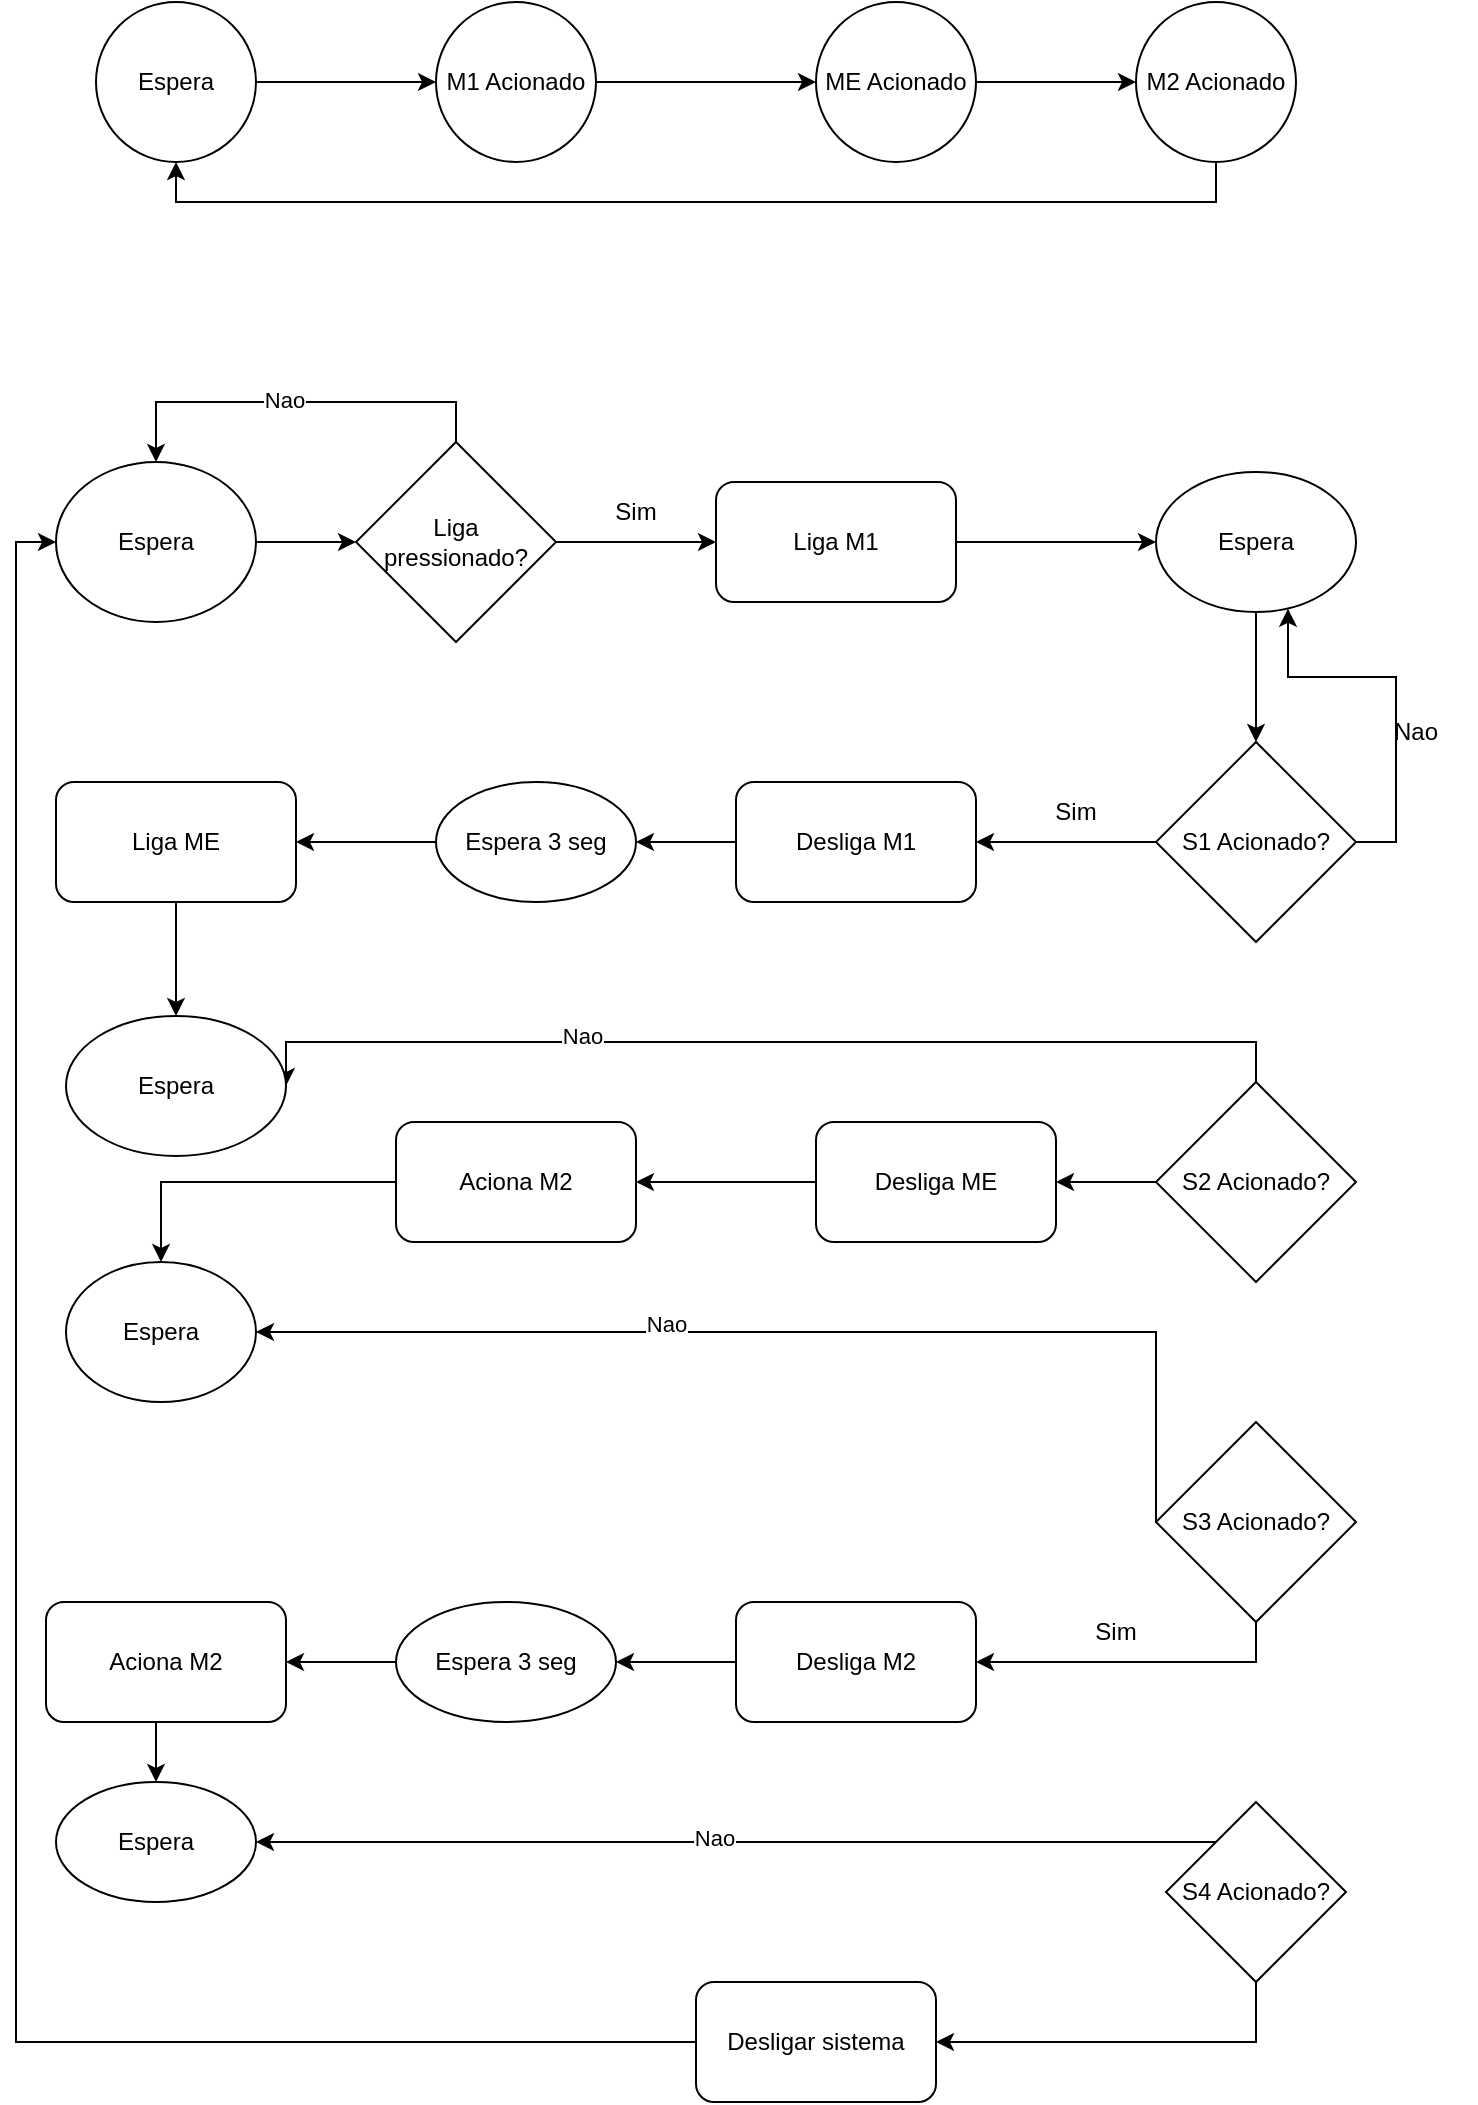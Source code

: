 <mxfile version="21.0.10" type="device"><diagram name="Página-1" id="DQs3HRzMSi80ysE-Otl8"><mxGraphModel dx="1050" dy="2911" grid="1" gridSize="10" guides="1" tooltips="1" connect="1" arrows="1" fold="1" page="1" pageScale="1" pageWidth="827" pageHeight="1169" math="0" shadow="0"><root><mxCell id="0"/><mxCell id="1" parent="0"/><mxCell id="sPgxfqQLyeJ_j8Z6mtUS-7" style="edgeStyle=orthogonalEdgeStyle;rounded=0;orthogonalLoop=1;jettySize=auto;html=1;exitX=1;exitY=0.5;exitDx=0;exitDy=0;entryX=0;entryY=0.5;entryDx=0;entryDy=0;" parent="1" source="sPgxfqQLyeJ_j8Z6mtUS-2" target="sPgxfqQLyeJ_j8Z6mtUS-3" edge="1"><mxGeometry relative="1" as="geometry"/></mxCell><mxCell id="sPgxfqQLyeJ_j8Z6mtUS-2" value="Espera" style="ellipse;whiteSpace=wrap;html=1;aspect=fixed;" parent="1" vertex="1"><mxGeometry x="70" y="-2260" width="80" height="80" as="geometry"/></mxCell><mxCell id="sPgxfqQLyeJ_j8Z6mtUS-8" style="edgeStyle=orthogonalEdgeStyle;rounded=0;orthogonalLoop=1;jettySize=auto;html=1;exitX=1;exitY=0.5;exitDx=0;exitDy=0;entryX=0;entryY=0.5;entryDx=0;entryDy=0;" parent="1" source="sPgxfqQLyeJ_j8Z6mtUS-3" target="sPgxfqQLyeJ_j8Z6mtUS-4" edge="1"><mxGeometry relative="1" as="geometry"/></mxCell><mxCell id="sPgxfqQLyeJ_j8Z6mtUS-3" value="M1 Acionado" style="ellipse;whiteSpace=wrap;html=1;aspect=fixed;" parent="1" vertex="1"><mxGeometry x="240" y="-2260" width="80" height="80" as="geometry"/></mxCell><mxCell id="sPgxfqQLyeJ_j8Z6mtUS-9" style="edgeStyle=orthogonalEdgeStyle;rounded=0;orthogonalLoop=1;jettySize=auto;html=1;exitX=1;exitY=0.5;exitDx=0;exitDy=0;" parent="1" source="sPgxfqQLyeJ_j8Z6mtUS-4" target="sPgxfqQLyeJ_j8Z6mtUS-5" edge="1"><mxGeometry relative="1" as="geometry"/></mxCell><mxCell id="sPgxfqQLyeJ_j8Z6mtUS-4" value="ME Acionado" style="ellipse;whiteSpace=wrap;html=1;aspect=fixed;" parent="1" vertex="1"><mxGeometry x="430" y="-2260" width="80" height="80" as="geometry"/></mxCell><mxCell id="sPgxfqQLyeJ_j8Z6mtUS-11" style="edgeStyle=orthogonalEdgeStyle;rounded=0;orthogonalLoop=1;jettySize=auto;html=1;exitX=0.5;exitY=1;exitDx=0;exitDy=0;entryX=0.5;entryY=1;entryDx=0;entryDy=0;" parent="1" source="sPgxfqQLyeJ_j8Z6mtUS-5" target="sPgxfqQLyeJ_j8Z6mtUS-2" edge="1"><mxGeometry relative="1" as="geometry"/></mxCell><mxCell id="sPgxfqQLyeJ_j8Z6mtUS-5" value="M2 Acionado" style="ellipse;whiteSpace=wrap;html=1;aspect=fixed;" parent="1" vertex="1"><mxGeometry x="590" y="-2260" width="80" height="80" as="geometry"/></mxCell><mxCell id="sPgxfqQLyeJ_j8Z6mtUS-16" style="edgeStyle=orthogonalEdgeStyle;rounded=0;orthogonalLoop=1;jettySize=auto;html=1;exitX=1;exitY=0.5;exitDx=0;exitDy=0;entryX=0;entryY=0.5;entryDx=0;entryDy=0;" parent="1" source="sPgxfqQLyeJ_j8Z6mtUS-13" target="sPgxfqQLyeJ_j8Z6mtUS-15" edge="1"><mxGeometry relative="1" as="geometry"/></mxCell><mxCell id="sPgxfqQLyeJ_j8Z6mtUS-13" value="Espera" style="ellipse;whiteSpace=wrap;html=1;" parent="1" vertex="1"><mxGeometry x="50" y="-2030" width="100" height="80" as="geometry"/></mxCell><mxCell id="sPgxfqQLyeJ_j8Z6mtUS-17" style="edgeStyle=orthogonalEdgeStyle;rounded=0;orthogonalLoop=1;jettySize=auto;html=1;exitX=0.5;exitY=0;exitDx=0;exitDy=0;entryX=0.5;entryY=0;entryDx=0;entryDy=0;" parent="1" source="sPgxfqQLyeJ_j8Z6mtUS-15" target="sPgxfqQLyeJ_j8Z6mtUS-13" edge="1"><mxGeometry relative="1" as="geometry"/></mxCell><mxCell id="sPgxfqQLyeJ_j8Z6mtUS-18" value="Nao" style="edgeLabel;html=1;align=center;verticalAlign=middle;resizable=0;points=[];" parent="sPgxfqQLyeJ_j8Z6mtUS-17" vertex="1" connectable="0"><mxGeometry x="0.062" y="-1" relative="1" as="geometry"><mxPoint as="offset"/></mxGeometry></mxCell><mxCell id="sPgxfqQLyeJ_j8Z6mtUS-20" style="edgeStyle=orthogonalEdgeStyle;rounded=0;orthogonalLoop=1;jettySize=auto;html=1;exitX=1;exitY=0.5;exitDx=0;exitDy=0;" parent="1" source="sPgxfqQLyeJ_j8Z6mtUS-15" edge="1"><mxGeometry relative="1" as="geometry"><mxPoint x="380" y="-1990" as="targetPoint"/></mxGeometry></mxCell><mxCell id="sPgxfqQLyeJ_j8Z6mtUS-15" value="Liga pressionado?" style="rhombus;whiteSpace=wrap;html=1;" parent="1" vertex="1"><mxGeometry x="200" y="-2040" width="100" height="100" as="geometry"/></mxCell><mxCell id="sPgxfqQLyeJ_j8Z6mtUS-21" value="Sim" style="text;html=1;strokeColor=none;fillColor=none;align=center;verticalAlign=middle;whiteSpace=wrap;rounded=0;" parent="1" vertex="1"><mxGeometry x="310" y="-2020" width="60" height="30" as="geometry"/></mxCell><mxCell id="sPgxfqQLyeJ_j8Z6mtUS-32" style="edgeStyle=orthogonalEdgeStyle;rounded=0;orthogonalLoop=1;jettySize=auto;html=1;exitX=1;exitY=0.5;exitDx=0;exitDy=0;entryX=0.66;entryY=0.977;entryDx=0;entryDy=0;entryPerimeter=0;" parent="1" source="sPgxfqQLyeJ_j8Z6mtUS-22" target="sPgxfqQLyeJ_j8Z6mtUS-28" edge="1"><mxGeometry relative="1" as="geometry"/></mxCell><mxCell id="sPgxfqQLyeJ_j8Z6mtUS-35" style="edgeStyle=orthogonalEdgeStyle;rounded=0;orthogonalLoop=1;jettySize=auto;html=1;exitX=0;exitY=0.5;exitDx=0;exitDy=0;" parent="1" source="sPgxfqQLyeJ_j8Z6mtUS-22" target="sPgxfqQLyeJ_j8Z6mtUS-34" edge="1"><mxGeometry relative="1" as="geometry"/></mxCell><mxCell id="sPgxfqQLyeJ_j8Z6mtUS-22" value="S1 Acionado?" style="rhombus;whiteSpace=wrap;html=1;" parent="1" vertex="1"><mxGeometry x="600" y="-1890" width="100" height="100" as="geometry"/></mxCell><mxCell id="sPgxfqQLyeJ_j8Z6mtUS-29" style="edgeStyle=orthogonalEdgeStyle;rounded=0;orthogonalLoop=1;jettySize=auto;html=1;exitX=1;exitY=0.5;exitDx=0;exitDy=0;entryX=0;entryY=0.5;entryDx=0;entryDy=0;" parent="1" source="sPgxfqQLyeJ_j8Z6mtUS-25" target="sPgxfqQLyeJ_j8Z6mtUS-28" edge="1"><mxGeometry relative="1" as="geometry"/></mxCell><mxCell id="sPgxfqQLyeJ_j8Z6mtUS-25" value="Liga M1" style="rounded=1;whiteSpace=wrap;html=1;" parent="1" vertex="1"><mxGeometry x="380" y="-2020" width="120" height="60" as="geometry"/></mxCell><mxCell id="sPgxfqQLyeJ_j8Z6mtUS-30" style="edgeStyle=orthogonalEdgeStyle;rounded=0;orthogonalLoop=1;jettySize=auto;html=1;exitX=0.5;exitY=1;exitDx=0;exitDy=0;" parent="1" source="sPgxfqQLyeJ_j8Z6mtUS-28" target="sPgxfqQLyeJ_j8Z6mtUS-22" edge="1"><mxGeometry relative="1" as="geometry"/></mxCell><mxCell id="sPgxfqQLyeJ_j8Z6mtUS-28" value="Espera" style="ellipse;whiteSpace=wrap;html=1;" parent="1" vertex="1"><mxGeometry x="600" y="-2025" width="100" height="70" as="geometry"/></mxCell><mxCell id="sPgxfqQLyeJ_j8Z6mtUS-33" value="Nao" style="text;html=1;strokeColor=none;fillColor=none;align=center;verticalAlign=middle;whiteSpace=wrap;rounded=0;" parent="1" vertex="1"><mxGeometry x="700" y="-1910" width="60" height="30" as="geometry"/></mxCell><mxCell id="sPgxfqQLyeJ_j8Z6mtUS-37" style="edgeStyle=orthogonalEdgeStyle;rounded=0;orthogonalLoop=1;jettySize=auto;html=1;exitX=0;exitY=0.5;exitDx=0;exitDy=0;entryX=1;entryY=0.5;entryDx=0;entryDy=0;" parent="1" source="sPgxfqQLyeJ_j8Z6mtUS-34" target="sPgxfqQLyeJ_j8Z6mtUS-36" edge="1"><mxGeometry relative="1" as="geometry"/></mxCell><mxCell id="sPgxfqQLyeJ_j8Z6mtUS-34" value="Desliga M1" style="rounded=1;whiteSpace=wrap;html=1;" parent="1" vertex="1"><mxGeometry x="390" y="-1870" width="120" height="60" as="geometry"/></mxCell><mxCell id="sPgxfqQLyeJ_j8Z6mtUS-39" style="edgeStyle=orthogonalEdgeStyle;rounded=0;orthogonalLoop=1;jettySize=auto;html=1;exitX=0;exitY=0.5;exitDx=0;exitDy=0;" parent="1" source="sPgxfqQLyeJ_j8Z6mtUS-36" target="sPgxfqQLyeJ_j8Z6mtUS-38" edge="1"><mxGeometry relative="1" as="geometry"/></mxCell><mxCell id="sPgxfqQLyeJ_j8Z6mtUS-36" value="Espera 3 seg" style="ellipse;whiteSpace=wrap;html=1;" parent="1" vertex="1"><mxGeometry x="240" y="-1870" width="100" height="60" as="geometry"/></mxCell><mxCell id="sPgxfqQLyeJ_j8Z6mtUS-44" style="edgeStyle=orthogonalEdgeStyle;rounded=0;orthogonalLoop=1;jettySize=auto;html=1;exitX=0.5;exitY=1;exitDx=0;exitDy=0;" parent="1" source="sPgxfqQLyeJ_j8Z6mtUS-38" target="sPgxfqQLyeJ_j8Z6mtUS-43" edge="1"><mxGeometry relative="1" as="geometry"/></mxCell><mxCell id="sPgxfqQLyeJ_j8Z6mtUS-38" value="Liga ME" style="rounded=1;whiteSpace=wrap;html=1;" parent="1" vertex="1"><mxGeometry x="50" y="-1870" width="120" height="60" as="geometry"/></mxCell><mxCell id="sPgxfqQLyeJ_j8Z6mtUS-40" value="Sim" style="text;html=1;strokeColor=none;fillColor=none;align=center;verticalAlign=middle;whiteSpace=wrap;rounded=0;" parent="1" vertex="1"><mxGeometry x="530" y="-1870" width="60" height="30" as="geometry"/></mxCell><mxCell id="sPgxfqQLyeJ_j8Z6mtUS-46" style="edgeStyle=orthogonalEdgeStyle;rounded=0;orthogonalLoop=1;jettySize=auto;html=1;exitX=0.5;exitY=0;exitDx=0;exitDy=0;entryX=1;entryY=0.5;entryDx=0;entryDy=0;" parent="1" source="sPgxfqQLyeJ_j8Z6mtUS-42" target="sPgxfqQLyeJ_j8Z6mtUS-43" edge="1"><mxGeometry relative="1" as="geometry"><Array as="points"><mxPoint x="650" y="-1740"/><mxPoint x="165" y="-1740"/></Array></mxGeometry></mxCell><mxCell id="sPgxfqQLyeJ_j8Z6mtUS-47" value="Nao" style="edgeLabel;html=1;align=center;verticalAlign=middle;resizable=0;points=[];" parent="sPgxfqQLyeJ_j8Z6mtUS-46" vertex="1" connectable="0"><mxGeometry x="0.356" y="-3" relative="1" as="geometry"><mxPoint as="offset"/></mxGeometry></mxCell><mxCell id="sPgxfqQLyeJ_j8Z6mtUS-50" style="edgeStyle=orthogonalEdgeStyle;rounded=0;orthogonalLoop=1;jettySize=auto;html=1;exitX=0;exitY=0.5;exitDx=0;exitDy=0;" parent="1" source="sPgxfqQLyeJ_j8Z6mtUS-42" target="sPgxfqQLyeJ_j8Z6mtUS-49" edge="1"><mxGeometry relative="1" as="geometry"/></mxCell><mxCell id="sPgxfqQLyeJ_j8Z6mtUS-42" value="S2 Acionado?" style="rhombus;whiteSpace=wrap;html=1;" parent="1" vertex="1"><mxGeometry x="600" y="-1720" width="100" height="100" as="geometry"/></mxCell><mxCell id="sPgxfqQLyeJ_j8Z6mtUS-43" value="Espera" style="ellipse;whiteSpace=wrap;html=1;" parent="1" vertex="1"><mxGeometry x="55" y="-1753" width="110" height="70" as="geometry"/></mxCell><mxCell id="sPgxfqQLyeJ_j8Z6mtUS-52" style="edgeStyle=orthogonalEdgeStyle;rounded=0;orthogonalLoop=1;jettySize=auto;html=1;exitX=0;exitY=0.5;exitDx=0;exitDy=0;" parent="1" source="sPgxfqQLyeJ_j8Z6mtUS-49" target="sPgxfqQLyeJ_j8Z6mtUS-51" edge="1"><mxGeometry relative="1" as="geometry"/></mxCell><mxCell id="sPgxfqQLyeJ_j8Z6mtUS-49" value="Desliga ME" style="rounded=1;whiteSpace=wrap;html=1;" parent="1" vertex="1"><mxGeometry x="430" y="-1700" width="120" height="60" as="geometry"/></mxCell><mxCell id="sPgxfqQLyeJ_j8Z6mtUS-56" style="edgeStyle=orthogonalEdgeStyle;rounded=0;orthogonalLoop=1;jettySize=auto;html=1;exitX=0;exitY=0.5;exitDx=0;exitDy=0;entryX=0.5;entryY=0;entryDx=0;entryDy=0;" parent="1" source="sPgxfqQLyeJ_j8Z6mtUS-51" target="sPgxfqQLyeJ_j8Z6mtUS-55" edge="1"><mxGeometry relative="1" as="geometry"/></mxCell><mxCell id="sPgxfqQLyeJ_j8Z6mtUS-51" value="Aciona M2" style="rounded=1;whiteSpace=wrap;html=1;" parent="1" vertex="1"><mxGeometry x="220" y="-1700" width="120" height="60" as="geometry"/></mxCell><mxCell id="sPgxfqQLyeJ_j8Z6mtUS-57" style="edgeStyle=orthogonalEdgeStyle;rounded=0;orthogonalLoop=1;jettySize=auto;html=1;exitX=0;exitY=0.5;exitDx=0;exitDy=0;entryX=1;entryY=0.5;entryDx=0;entryDy=0;" parent="1" source="sPgxfqQLyeJ_j8Z6mtUS-53" target="sPgxfqQLyeJ_j8Z6mtUS-55" edge="1"><mxGeometry relative="1" as="geometry"><Array as="points"><mxPoint x="600" y="-1595"/></Array></mxGeometry></mxCell><mxCell id="sPgxfqQLyeJ_j8Z6mtUS-58" value="Nao" style="edgeLabel;html=1;align=center;verticalAlign=middle;resizable=0;points=[];" parent="sPgxfqQLyeJ_j8Z6mtUS-57" vertex="1" connectable="0"><mxGeometry x="0.248" y="-4" relative="1" as="geometry"><mxPoint as="offset"/></mxGeometry></mxCell><mxCell id="sPgxfqQLyeJ_j8Z6mtUS-60" style="edgeStyle=orthogonalEdgeStyle;rounded=0;orthogonalLoop=1;jettySize=auto;html=1;exitX=0.5;exitY=1;exitDx=0;exitDy=0;entryX=1;entryY=0.5;entryDx=0;entryDy=0;" parent="1" source="sPgxfqQLyeJ_j8Z6mtUS-53" target="sPgxfqQLyeJ_j8Z6mtUS-59" edge="1"><mxGeometry relative="1" as="geometry"/></mxCell><mxCell id="sPgxfqQLyeJ_j8Z6mtUS-53" value="S3 Acionado?" style="rhombus;whiteSpace=wrap;html=1;" parent="1" vertex="1"><mxGeometry x="600" y="-1550" width="100" height="100" as="geometry"/></mxCell><mxCell id="sPgxfqQLyeJ_j8Z6mtUS-55" value="Espera" style="ellipse;whiteSpace=wrap;html=1;" parent="1" vertex="1"><mxGeometry x="55" y="-1630" width="95" height="70" as="geometry"/></mxCell><mxCell id="sPgxfqQLyeJ_j8Z6mtUS-63" style="edgeStyle=orthogonalEdgeStyle;rounded=0;orthogonalLoop=1;jettySize=auto;html=1;exitX=0;exitY=0.5;exitDx=0;exitDy=0;entryX=1;entryY=0.5;entryDx=0;entryDy=0;" parent="1" source="sPgxfqQLyeJ_j8Z6mtUS-59" target="sPgxfqQLyeJ_j8Z6mtUS-62" edge="1"><mxGeometry relative="1" as="geometry"/></mxCell><mxCell id="sPgxfqQLyeJ_j8Z6mtUS-59" value="Desliga M2" style="rounded=1;whiteSpace=wrap;html=1;" parent="1" vertex="1"><mxGeometry x="390" y="-1460" width="120" height="60" as="geometry"/></mxCell><mxCell id="sPgxfqQLyeJ_j8Z6mtUS-61" value="Sim" style="text;html=1;strokeColor=none;fillColor=none;align=center;verticalAlign=middle;whiteSpace=wrap;rounded=0;" parent="1" vertex="1"><mxGeometry x="550" y="-1460" width="60" height="30" as="geometry"/></mxCell><mxCell id="sPgxfqQLyeJ_j8Z6mtUS-65" style="edgeStyle=orthogonalEdgeStyle;rounded=0;orthogonalLoop=1;jettySize=auto;html=1;exitX=0;exitY=0.5;exitDx=0;exitDy=0;entryX=1;entryY=0.5;entryDx=0;entryDy=0;" parent="1" source="sPgxfqQLyeJ_j8Z6mtUS-62" target="sPgxfqQLyeJ_j8Z6mtUS-64" edge="1"><mxGeometry relative="1" as="geometry"/></mxCell><mxCell id="sPgxfqQLyeJ_j8Z6mtUS-62" value="Espera 3 seg" style="ellipse;whiteSpace=wrap;html=1;" parent="1" vertex="1"><mxGeometry x="220" y="-1460" width="110" height="60" as="geometry"/></mxCell><mxCell id="sPgxfqQLyeJ_j8Z6mtUS-70" style="edgeStyle=orthogonalEdgeStyle;rounded=0;orthogonalLoop=1;jettySize=auto;html=1;exitX=0.5;exitY=1;exitDx=0;exitDy=0;entryX=0.5;entryY=0;entryDx=0;entryDy=0;" parent="1" source="sPgxfqQLyeJ_j8Z6mtUS-64" target="sPgxfqQLyeJ_j8Z6mtUS-67" edge="1"><mxGeometry relative="1" as="geometry"/></mxCell><mxCell id="sPgxfqQLyeJ_j8Z6mtUS-64" value="Aciona M2" style="rounded=1;whiteSpace=wrap;html=1;" parent="1" vertex="1"><mxGeometry x="45" y="-1460" width="120" height="60" as="geometry"/></mxCell><mxCell id="sPgxfqQLyeJ_j8Z6mtUS-68" style="edgeStyle=orthogonalEdgeStyle;rounded=0;orthogonalLoop=1;jettySize=auto;html=1;exitX=0.5;exitY=0;exitDx=0;exitDy=0;entryX=1;entryY=0.5;entryDx=0;entryDy=0;" parent="1" source="sPgxfqQLyeJ_j8Z6mtUS-66" target="sPgxfqQLyeJ_j8Z6mtUS-67" edge="1"><mxGeometry relative="1" as="geometry"><Array as="points"><mxPoint x="650" y="-1340"/></Array></mxGeometry></mxCell><mxCell id="sPgxfqQLyeJ_j8Z6mtUS-69" value="Nao" style="edgeLabel;html=1;align=center;verticalAlign=middle;resizable=0;points=[];" parent="sPgxfqQLyeJ_j8Z6mtUS-68" vertex="1" connectable="0"><mxGeometry x="0.119" y="-2" relative="1" as="geometry"><mxPoint as="offset"/></mxGeometry></mxCell><mxCell id="sPgxfqQLyeJ_j8Z6mtUS-72" style="edgeStyle=orthogonalEdgeStyle;rounded=0;orthogonalLoop=1;jettySize=auto;html=1;exitX=0.5;exitY=1;exitDx=0;exitDy=0;" parent="1" source="sPgxfqQLyeJ_j8Z6mtUS-66" target="sPgxfqQLyeJ_j8Z6mtUS-71" edge="1"><mxGeometry relative="1" as="geometry"/></mxCell><mxCell id="sPgxfqQLyeJ_j8Z6mtUS-66" value="S4 Acionado?" style="rhombus;whiteSpace=wrap;html=1;" parent="1" vertex="1"><mxGeometry x="605" y="-1360" width="90" height="90" as="geometry"/></mxCell><mxCell id="sPgxfqQLyeJ_j8Z6mtUS-67" value="Espera" style="ellipse;whiteSpace=wrap;html=1;" parent="1" vertex="1"><mxGeometry x="50" y="-1370" width="100" height="60" as="geometry"/></mxCell><mxCell id="sPgxfqQLyeJ_j8Z6mtUS-73" style="edgeStyle=orthogonalEdgeStyle;rounded=0;orthogonalLoop=1;jettySize=auto;html=1;exitX=0;exitY=0.5;exitDx=0;exitDy=0;entryX=0;entryY=0.5;entryDx=0;entryDy=0;" parent="1" source="sPgxfqQLyeJ_j8Z6mtUS-71" target="sPgxfqQLyeJ_j8Z6mtUS-13" edge="1"><mxGeometry relative="1" as="geometry"><mxPoint x="10" y="-1690" as="targetPoint"/></mxGeometry></mxCell><mxCell id="sPgxfqQLyeJ_j8Z6mtUS-71" value="Desligar sistema" style="rounded=1;whiteSpace=wrap;html=1;" parent="1" vertex="1"><mxGeometry x="370" y="-1270" width="120" height="60" as="geometry"/></mxCell></root></mxGraphModel></diagram></mxfile>